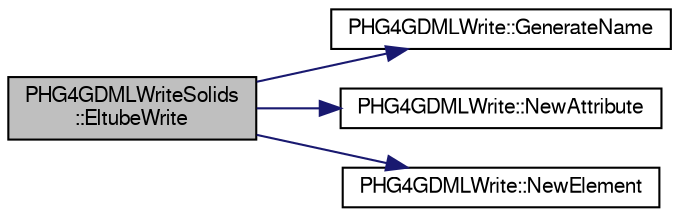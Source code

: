digraph "PHG4GDMLWriteSolids::EltubeWrite"
{
  bgcolor="transparent";
  edge [fontname="FreeSans",fontsize="10",labelfontname="FreeSans",labelfontsize="10"];
  node [fontname="FreeSans",fontsize="10",shape=record];
  rankdir="LR";
  Node1 [label="PHG4GDMLWriteSolids\l::EltubeWrite",height=0.2,width=0.4,color="black", fillcolor="grey75", style="filled" fontcolor="black"];
  Node1 -> Node2 [color="midnightblue",fontsize="10",style="solid",fontname="FreeSans"];
  Node2 [label="PHG4GDMLWrite::GenerateName",height=0.2,width=0.4,color="black",URL="$dd/db5/classPHG4GDMLWrite.html#a16834147e17b47595b04d27a49405198"];
  Node1 -> Node3 [color="midnightblue",fontsize="10",style="solid",fontname="FreeSans"];
  Node3 [label="PHG4GDMLWrite::NewAttribute",height=0.2,width=0.4,color="black",URL="$dd/db5/classPHG4GDMLWrite.html#afe96dc9fdc7c1a0a1a96b59dc15dffa2"];
  Node1 -> Node4 [color="midnightblue",fontsize="10",style="solid",fontname="FreeSans"];
  Node4 [label="PHG4GDMLWrite::NewElement",height=0.2,width=0.4,color="black",URL="$dd/db5/classPHG4GDMLWrite.html#ada0a5579d406ec27f3150711ab83becc"];
}

